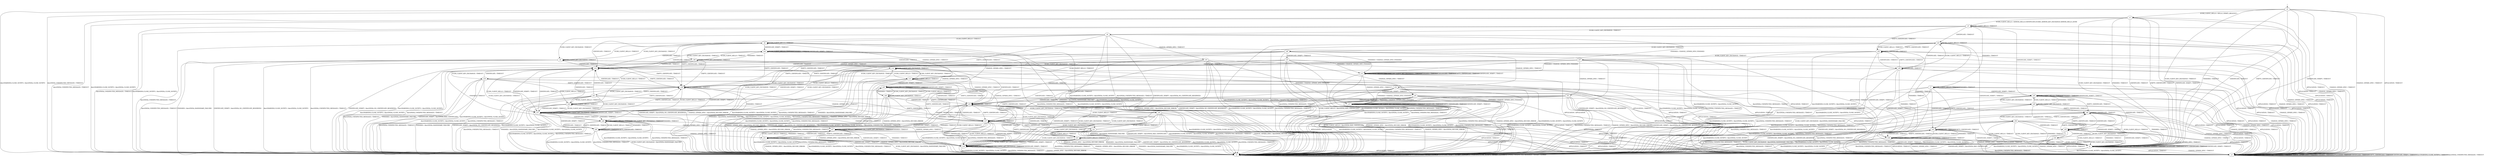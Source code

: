 digraph h4 {
s0 [label="s0"];
s1 [label="s1"];
s2 [label="s2"];
s3 [label="s3"];
s4 [label="s4"];
s5 [label="s5"];
s6 [label="s6"];
s7 [label="s7"];
s24 [label="s24"];
s25 [label="s25"];
s42 [label="s42"];
s8 [label="s8"];
s9 [label="s9"];
s10 [label="s10"];
s11 [label="s11"];
s12 [label="s12"];
s28 [label="s28"];
s29 [label="s29"];
s30 [label="s30"];
s36 [label="s36"];
s38 [label="s38"];
s39 [label="s39"];
s43 [label="s43"];
s46 [label="s46"];
s47 [label="s47"];
s13 [label="s13"];
s14 [label="s14"];
s15 [label="s15"];
s16 [label="s16"];
s17 [label="s17"];
s18 [label="s18"];
s26 [label="s26"];
s32 [label="s32"];
s33 [label="s33"];
s34 [label="s34"];
s37 [label="s37"];
s41 [label="s41"];
s44 [label="s44"];
s50 [label="s50"];
s51 [label="s51"];
s19 [label="s19"];
s20 [label="s20"];
s21 [label="s21"];
s22 [label="s22"];
s27 [label="s27"];
s35 [label="s35"];
s40 [label="s40"];
s45 [label="s45"];
s48 [label="s48"];
s23 [label="s23"];
s31 [label="s31"];
s49 [label="s49"];
s0 -> s1 [label="ECDH_CLIENT_HELLO / HELLO_VERIFY_REQUEST+"];
s0 -> s2 [label="ECDH_CLIENT_KEY_EXCHANGE / TIMEOUT"];
s0 -> s3 [label="CHANGE_CIPHER_SPEC / TIMEOUT"];
s0 -> s2 [label="FINISHED / TIMEOUT"];
s0 -> s3 [label="APPLICATION / TIMEOUT"];
s0 -> s2 [label="CERTIFICATE / TIMEOUT"];
s0 -> s2 [label="EMPTY_CERTIFICATE / TIMEOUT"];
s0 -> s2 [label="CERTIFICATE_VERIFY / TIMEOUT"];
s0 -> s4 [label="Alert(WARNING,CLOSE_NOTIFY) / Alert(FATAL,CLOSE_NOTIFY)"];
s0 -> s4 [label="Alert(FATAL,UNEXPECTED_MESSAGE) / TIMEOUT"];
s1 -> s5 [label="ECDH_CLIENT_HELLO / SERVER_HELLO,CERTIFICATE,ECDHE_SERVER_KEY_EXCHANGE,SERVER_HELLO_DONE"];
s1 -> s2 [label="ECDH_CLIENT_KEY_EXCHANGE / TIMEOUT"];
s1 -> s3 [label="CHANGE_CIPHER_SPEC / TIMEOUT"];
s1 -> s2 [label="FINISHED / TIMEOUT"];
s1 -> s3 [label="APPLICATION / TIMEOUT"];
s1 -> s2 [label="CERTIFICATE / TIMEOUT"];
s1 -> s2 [label="EMPTY_CERTIFICATE / TIMEOUT"];
s1 -> s2 [label="CERTIFICATE_VERIFY / TIMEOUT"];
s1 -> s4 [label="Alert(WARNING,CLOSE_NOTIFY) / Alert(FATAL,CLOSE_NOTIFY)"];
s1 -> s4 [label="Alert(FATAL,UNEXPECTED_MESSAGE) / TIMEOUT"];
s2 -> s2 [label="ECDH_CLIENT_HELLO / TIMEOUT"];
s2 -> s2 [label="ECDH_CLIENT_KEY_EXCHANGE / TIMEOUT"];
s2 -> s3 [label="CHANGE_CIPHER_SPEC / TIMEOUT"];
s2 -> s2 [label="FINISHED / TIMEOUT"];
s2 -> s3 [label="APPLICATION / TIMEOUT"];
s2 -> s2 [label="CERTIFICATE / TIMEOUT"];
s2 -> s2 [label="EMPTY_CERTIFICATE / TIMEOUT"];
s2 -> s2 [label="CERTIFICATE_VERIFY / TIMEOUT"];
s2 -> s4 [label="Alert(WARNING,CLOSE_NOTIFY) / Alert(FATAL,CLOSE_NOTIFY)"];
s2 -> s4 [label="Alert(FATAL,UNEXPECTED_MESSAGE) / TIMEOUT"];
s3 -> s3 [label="ECDH_CLIENT_HELLO / TIMEOUT"];
s3 -> s3 [label="ECDH_CLIENT_KEY_EXCHANGE / TIMEOUT"];
s3 -> s3 [label="CHANGE_CIPHER_SPEC / TIMEOUT"];
s3 -> s3 [label="FINISHED / TIMEOUT"];
s3 -> s3 [label="APPLICATION / TIMEOUT"];
s3 -> s3 [label="CERTIFICATE / TIMEOUT"];
s3 -> s3 [label="EMPTY_CERTIFICATE / TIMEOUT"];
s3 -> s3 [label="CERTIFICATE_VERIFY / TIMEOUT"];
s3 -> s3 [label="Alert(WARNING,CLOSE_NOTIFY) / TIMEOUT"];
s3 -> s3 [label="Alert(FATAL,UNEXPECTED_MESSAGE) / TIMEOUT"];
s4 -> s4 [label="ECDH_CLIENT_HELLO / SOCKET_CLOSED"];
s4 -> s4 [label="ECDH_CLIENT_KEY_EXCHANGE / SOCKET_CLOSED"];
s4 -> s4 [label="CHANGE_CIPHER_SPEC / SOCKET_CLOSED"];
s4 -> s4 [label="FINISHED / SOCKET_CLOSED"];
s4 -> s4 [label="APPLICATION / SOCKET_CLOSED"];
s4 -> s4 [label="CERTIFICATE / SOCKET_CLOSED"];
s4 -> s4 [label="EMPTY_CERTIFICATE / SOCKET_CLOSED"];
s4 -> s4 [label="CERTIFICATE_VERIFY / SOCKET_CLOSED"];
s4 -> s4 [label="Alert(WARNING,CLOSE_NOTIFY) / SOCKET_CLOSED"];
s4 -> s4 [label="Alert(FATAL,UNEXPECTED_MESSAGE) / SOCKET_CLOSED"];
s5 -> s5 [label="ECDH_CLIENT_HELLO / TIMEOUT"];
s5 -> s6 [label="ECDH_CLIENT_KEY_EXCHANGE / TIMEOUT"];
s5 -> s3 [label="CHANGE_CIPHER_SPEC / TIMEOUT"];
s5 -> s7 [label="FINISHED / TIMEOUT"];
s5 -> s3 [label="APPLICATION / TIMEOUT"];
s5 -> s24 [label="CERTIFICATE / TIMEOUT"];
s5 -> s42 [label="EMPTY_CERTIFICATE / TIMEOUT"];
s5 -> s25 [label="CERTIFICATE_VERIFY / TIMEOUT"];
s5 -> s4 [label="Alert(WARNING,CLOSE_NOTIFY) / Alert(FATAL,CLOSE_NOTIFY)"];
s5 -> s4 [label="Alert(FATAL,UNEXPECTED_MESSAGE) / TIMEOUT"];
s6 -> s8 [label="ECDH_CLIENT_HELLO / TIMEOUT"];
s6 -> s9 [label="ECDH_CLIENT_KEY_EXCHANGE / TIMEOUT"];
s6 -> s10 [label="CHANGE_CIPHER_SPEC / TIMEOUT"];
s6 -> s11 [label="FINISHED / CHANGE_CIPHER_SPEC,FINISHED"];
s6 -> s3 [label="APPLICATION / TIMEOUT"];
s6 -> s12 [label="CERTIFICATE / TIMEOUT"];
s6 -> s36 [label="EMPTY_CERTIFICATE / TIMEOUT"];
s6 -> s4 [label="CERTIFICATE_VERIFY / Alert(FATAL,NO_CERTIFICATE_RESERVED)"];
s6 -> s4 [label="Alert(WARNING,CLOSE_NOTIFY) / Alert(FATAL,CLOSE_NOTIFY)"];
s6 -> s4 [label="Alert(FATAL,UNEXPECTED_MESSAGE) / TIMEOUT"];
s7 -> s7 [label="ECDH_CLIENT_HELLO / TIMEOUT"];
s7 -> s4 [label="ECDH_CLIENT_KEY_EXCHANGE / Alert(FATAL,HANDSHAKE_FAILURE)"];
s7 -> s3 [label="CHANGE_CIPHER_SPEC / TIMEOUT"];
s7 -> s7 [label="FINISHED / TIMEOUT"];
s7 -> s3 [label="APPLICATION / TIMEOUT"];
s7 -> s43 [label="CERTIFICATE / TIMEOUT"];
s7 -> s43 [label="EMPTY_CERTIFICATE / TIMEOUT"];
s7 -> s25 [label="CERTIFICATE_VERIFY / TIMEOUT"];
s7 -> s4 [label="Alert(WARNING,CLOSE_NOTIFY) / Alert(FATAL,CLOSE_NOTIFY)"];
s7 -> s4 [label="Alert(FATAL,UNEXPECTED_MESSAGE) / TIMEOUT"];
s24 -> s24 [label="ECDH_CLIENT_HELLO / TIMEOUT"];
s24 -> s28 [label="ECDH_CLIENT_KEY_EXCHANGE / TIMEOUT"];
s24 -> s3 [label="CHANGE_CIPHER_SPEC / TIMEOUT"];
s24 -> s38 [label="FINISHED / TIMEOUT"];
s24 -> s3 [label="APPLICATION / TIMEOUT"];
s24 -> s39 [label="CERTIFICATE / TIMEOUT"];
s24 -> s42 [label="EMPTY_CERTIFICATE / TIMEOUT"];
s24 -> s2 [label="CERTIFICATE_VERIFY / TIMEOUT"];
s24 -> s4 [label="Alert(WARNING,CLOSE_NOTIFY) / Alert(FATAL,CLOSE_NOTIFY)"];
s24 -> s4 [label="Alert(FATAL,UNEXPECTED_MESSAGE) / TIMEOUT"];
s25 -> s25 [label="ECDH_CLIENT_HELLO / TIMEOUT"];
s25 -> s29 [label="ECDH_CLIENT_KEY_EXCHANGE / TIMEOUT"];
s25 -> s3 [label="CHANGE_CIPHER_SPEC / TIMEOUT"];
s25 -> s25 [label="FINISHED / TIMEOUT"];
s25 -> s3 [label="APPLICATION / TIMEOUT"];
s25 -> s30 [label="CERTIFICATE / TIMEOUT"];
s25 -> s46 [label="EMPTY_CERTIFICATE / TIMEOUT"];
s25 -> s25 [label="CERTIFICATE_VERIFY / TIMEOUT"];
s25 -> s4 [label="Alert(WARNING,CLOSE_NOTIFY) / Alert(FATAL,CLOSE_NOTIFY)"];
s25 -> s4 [label="Alert(FATAL,UNEXPECTED_MESSAGE) / TIMEOUT"];
s42 -> s24 [label="ECDH_CLIENT_HELLO / TIMEOUT"];
s42 -> s47 [label="ECDH_CLIENT_KEY_EXCHANGE / TIMEOUT"];
s42 -> s3 [label="CHANGE_CIPHER_SPEC / TIMEOUT"];
s42 -> s38 [label="FINISHED / TIMEOUT"];
s42 -> s3 [label="APPLICATION / TIMEOUT"];
s42 -> s39 [label="CERTIFICATE / TIMEOUT"];
s42 -> s42 [label="EMPTY_CERTIFICATE / TIMEOUT"];
s42 -> s2 [label="CERTIFICATE_VERIFY / TIMEOUT"];
s42 -> s4 [label="Alert(WARNING,CLOSE_NOTIFY) / Alert(FATAL,CLOSE_NOTIFY)"];
s42 -> s4 [label="Alert(FATAL,UNEXPECTED_MESSAGE) / TIMEOUT"];
s8 -> s8 [label="ECDH_CLIENT_HELLO / TIMEOUT"];
s8 -> s9 [label="ECDH_CLIENT_KEY_EXCHANGE / TIMEOUT"];
s8 -> s13 [label="CHANGE_CIPHER_SPEC / TIMEOUT"];
s8 -> s4 [label="FINISHED / Alert(FATAL,HANDSHAKE_FAILURE)"];
s8 -> s3 [label="APPLICATION / TIMEOUT"];
s8 -> s12 [label="CERTIFICATE / TIMEOUT"];
s8 -> s36 [label="EMPTY_CERTIFICATE / TIMEOUT"];
s8 -> s44 [label="CERTIFICATE_VERIFY / TIMEOUT"];
s8 -> s4 [label="Alert(WARNING,CLOSE_NOTIFY) / Alert(FATAL,CLOSE_NOTIFY)"];
s8 -> s4 [label="Alert(FATAL,UNEXPECTED_MESSAGE) / TIMEOUT"];
s9 -> s8 [label="ECDH_CLIENT_HELLO / TIMEOUT"];
s9 -> s9 [label="ECDH_CLIENT_KEY_EXCHANGE / TIMEOUT"];
s9 -> s14 [label="CHANGE_CIPHER_SPEC / TIMEOUT"];
s9 -> s4 [label="FINISHED / Alert(FATAL,HANDSHAKE_FAILURE)"];
s9 -> s3 [label="APPLICATION / TIMEOUT"];
s9 -> s12 [label="CERTIFICATE / TIMEOUT"];
s9 -> s36 [label="EMPTY_CERTIFICATE / TIMEOUT"];
s9 -> s4 [label="CERTIFICATE_VERIFY / Alert(FATAL,NO_CERTIFICATE_RESERVED)"];
s9 -> s4 [label="Alert(WARNING,CLOSE_NOTIFY) / Alert(FATAL,CLOSE_NOTIFY)"];
s9 -> s4 [label="Alert(FATAL,UNEXPECTED_MESSAGE) / TIMEOUT"];
s10 -> s13 [label="ECDH_CLIENT_HELLO / TIMEOUT"];
s10 -> s14 [label="ECDH_CLIENT_KEY_EXCHANGE / TIMEOUT"];
s10 -> s4 [label="CHANGE_CIPHER_SPEC / Alert(FATAL,DECODE_ERROR)"];
s10 -> s15 [label="FINISHED / CHANGE_CIPHER_SPEC,FINISHED"];
s10 -> s3 [label="APPLICATION / TIMEOUT"];
s10 -> s16 [label="CERTIFICATE / TIMEOUT"];
s10 -> s17 [label="EMPTY_CERTIFICATE / TIMEOUT"];
s10 -> s4 [label="CERTIFICATE_VERIFY / Alert(FATAL,NO_CERTIFICATE_RESERVED)"];
s10 -> s4 [label="Alert(WARNING,CLOSE_NOTIFY) / Alert(FATAL,CLOSE_NOTIFY)"];
s10 -> s4 [label="Alert(FATAL,UNEXPECTED_MESSAGE) / TIMEOUT"];
s11 -> s11 [label="ECDH_CLIENT_HELLO / TIMEOUT"];
s11 -> s11 [label="ECDH_CLIENT_KEY_EXCHANGE / TIMEOUT"];
s11 -> s15 [label="CHANGE_CIPHER_SPEC / TIMEOUT"];
s11 -> s11 [label="FINISHED / TIMEOUT"];
s11 -> s4 [label="APPLICATION / APPLICATION"];
s11 -> s11 [label="CERTIFICATE / TIMEOUT"];
s11 -> s11 [label="EMPTY_CERTIFICATE / TIMEOUT"];
s11 -> s11 [label="CERTIFICATE_VERIFY / TIMEOUT"];
s11 -> s4 [label="Alert(WARNING,CLOSE_NOTIFY) / Alert(FATAL,CLOSE_NOTIFY)"];
s11 -> s4 [label="Alert(FATAL,UNEXPECTED_MESSAGE) / TIMEOUT"];
s12 -> s37 [label="ECDH_CLIENT_HELLO / TIMEOUT"];
s12 -> s18 [label="ECDH_CLIENT_KEY_EXCHANGE / TIMEOUT"];
s12 -> s16 [label="CHANGE_CIPHER_SPEC / TIMEOUT"];
s12 -> s26 [label="FINISHED / TIMEOUT"];
s12 -> s3 [label="APPLICATION / TIMEOUT"];
s12 -> s12 [label="CERTIFICATE / TIMEOUT"];
s12 -> s36 [label="EMPTY_CERTIFICATE / TIMEOUT"];
s12 -> s37 [label="CERTIFICATE_VERIFY / TIMEOUT"];
s12 -> s4 [label="Alert(WARNING,CLOSE_NOTIFY) / Alert(FATAL,CLOSE_NOTIFY)"];
s12 -> s4 [label="Alert(FATAL,UNEXPECTED_MESSAGE) / TIMEOUT"];
s28 -> s22 [label="ECDH_CLIENT_HELLO / TIMEOUT"];
s28 -> s37 [label="ECDH_CLIENT_KEY_EXCHANGE / TIMEOUT"];
s28 -> s32 [label="CHANGE_CIPHER_SPEC / TIMEOUT"];
s28 -> s11 [label="FINISHED / CHANGE_CIPHER_SPEC,FINISHED"];
s28 -> s3 [label="APPLICATION / TIMEOUT"];
s28 -> s12 [label="CERTIFICATE / TIMEOUT"];
s28 -> s36 [label="EMPTY_CERTIFICATE / TIMEOUT"];
s28 -> s33 [label="CERTIFICATE_VERIFY / TIMEOUT"];
s28 -> s4 [label="Alert(WARNING,CLOSE_NOTIFY) / Alert(FATAL,CLOSE_NOTIFY)"];
s28 -> s4 [label="Alert(FATAL,UNEXPECTED_MESSAGE) / TIMEOUT"];
s29 -> s25 [label="ECDH_CLIENT_HELLO / TIMEOUT"];
s29 -> s29 [label="ECDH_CLIENT_KEY_EXCHANGE / TIMEOUT"];
s29 -> s3 [label="CHANGE_CIPHER_SPEC / TIMEOUT"];
s29 -> s25 [label="FINISHED / TIMEOUT"];
s29 -> s3 [label="APPLICATION / TIMEOUT"];
s29 -> s30 [label="CERTIFICATE / TIMEOUT"];
s29 -> s46 [label="EMPTY_CERTIFICATE / TIMEOUT"];
s29 -> s4 [label="CERTIFICATE_VERIFY / Alert(FATAL,NO_CERTIFICATE_RESERVED)"];
s29 -> s4 [label="Alert(WARNING,CLOSE_NOTIFY) / Alert(FATAL,CLOSE_NOTIFY)"];
s29 -> s4 [label="Alert(FATAL,UNEXPECTED_MESSAGE) / TIMEOUT"];
s30 -> s2 [label="ECDH_CLIENT_HELLO / TIMEOUT"];
s30 -> s34 [label="ECDH_CLIENT_KEY_EXCHANGE / TIMEOUT"];
s30 -> s3 [label="CHANGE_CIPHER_SPEC / TIMEOUT"];
s30 -> s2 [label="FINISHED / TIMEOUT"];
s30 -> s3 [label="APPLICATION / TIMEOUT"];
s30 -> s30 [label="CERTIFICATE / TIMEOUT"];
s30 -> s46 [label="EMPTY_CERTIFICATE / TIMEOUT"];
s30 -> s2 [label="CERTIFICATE_VERIFY / TIMEOUT"];
s30 -> s4 [label="Alert(WARNING,CLOSE_NOTIFY) / Alert(FATAL,CLOSE_NOTIFY)"];
s30 -> s4 [label="Alert(FATAL,UNEXPECTED_MESSAGE) / TIMEOUT"];
s36 -> s37 [label="ECDH_CLIENT_HELLO / TIMEOUT"];
s36 -> s41 [label="ECDH_CLIENT_KEY_EXCHANGE / TIMEOUT"];
s36 -> s17 [label="CHANGE_CIPHER_SPEC / TIMEOUT"];
s36 -> s26 [label="FINISHED / TIMEOUT"];
s36 -> s3 [label="APPLICATION / TIMEOUT"];
s36 -> s12 [label="CERTIFICATE / TIMEOUT"];
s36 -> s36 [label="EMPTY_CERTIFICATE / TIMEOUT"];
s36 -> s37 [label="CERTIFICATE_VERIFY / TIMEOUT"];
s36 -> s4 [label="Alert(WARNING,CLOSE_NOTIFY) / Alert(FATAL,CLOSE_NOTIFY)"];
s36 -> s4 [label="Alert(FATAL,UNEXPECTED_MESSAGE) / TIMEOUT"];
s38 -> s38 [label="ECDH_CLIENT_HELLO / TIMEOUT"];
s38 -> s38 [label="ECDH_CLIENT_KEY_EXCHANGE / TIMEOUT"];
s38 -> s3 [label="CHANGE_CIPHER_SPEC / TIMEOUT"];
s38 -> s38 [label="FINISHED / TIMEOUT"];
s38 -> s3 [label="APPLICATION / TIMEOUT"];
s38 -> s43 [label="CERTIFICATE / TIMEOUT"];
s38 -> s43 [label="EMPTY_CERTIFICATE / TIMEOUT"];
s38 -> s2 [label="CERTIFICATE_VERIFY / TIMEOUT"];
s38 -> s4 [label="Alert(WARNING,CLOSE_NOTIFY) / Alert(FATAL,CLOSE_NOTIFY)"];
s38 -> s4 [label="Alert(FATAL,UNEXPECTED_MESSAGE) / TIMEOUT"];
s39 -> s24 [label="ECDH_CLIENT_HELLO / TIMEOUT"];
s39 -> s18 [label="ECDH_CLIENT_KEY_EXCHANGE / TIMEOUT"];
s39 -> s3 [label="CHANGE_CIPHER_SPEC / TIMEOUT"];
s39 -> s38 [label="FINISHED / TIMEOUT"];
s39 -> s3 [label="APPLICATION / TIMEOUT"];
s39 -> s39 [label="CERTIFICATE / TIMEOUT"];
s39 -> s42 [label="EMPTY_CERTIFICATE / TIMEOUT"];
s39 -> s2 [label="CERTIFICATE_VERIFY / TIMEOUT"];
s39 -> s4 [label="Alert(WARNING,CLOSE_NOTIFY) / Alert(FATAL,CLOSE_NOTIFY)"];
s39 -> s4 [label="Alert(FATAL,UNEXPECTED_MESSAGE) / TIMEOUT"];
s43 -> s38 [label="ECDH_CLIENT_HELLO / TIMEOUT"];
s43 -> s4 [label="ECDH_CLIENT_KEY_EXCHANGE / Alert(FATAL,HANDSHAKE_FAILURE)"];
s43 -> s3 [label="CHANGE_CIPHER_SPEC / TIMEOUT"];
s43 -> s38 [label="FINISHED / TIMEOUT"];
s43 -> s3 [label="APPLICATION / TIMEOUT"];
s43 -> s43 [label="CERTIFICATE / TIMEOUT"];
s43 -> s43 [label="EMPTY_CERTIFICATE / TIMEOUT"];
s43 -> s2 [label="CERTIFICATE_VERIFY / TIMEOUT"];
s43 -> s4 [label="Alert(WARNING,CLOSE_NOTIFY) / Alert(FATAL,CLOSE_NOTIFY)"];
s43 -> s4 [label="Alert(FATAL,UNEXPECTED_MESSAGE) / TIMEOUT"];
s46 -> s2 [label="ECDH_CLIENT_HELLO / TIMEOUT"];
s46 -> s50 [label="ECDH_CLIENT_KEY_EXCHANGE / TIMEOUT"];
s46 -> s3 [label="CHANGE_CIPHER_SPEC / TIMEOUT"];
s46 -> s2 [label="FINISHED / TIMEOUT"];
s46 -> s3 [label="APPLICATION / TIMEOUT"];
s46 -> s30 [label="CERTIFICATE / TIMEOUT"];
s46 -> s46 [label="EMPTY_CERTIFICATE / TIMEOUT"];
s46 -> s2 [label="CERTIFICATE_VERIFY / TIMEOUT"];
s46 -> s4 [label="Alert(WARNING,CLOSE_NOTIFY) / Alert(FATAL,CLOSE_NOTIFY)"];
s46 -> s4 [label="Alert(FATAL,UNEXPECTED_MESSAGE) / TIMEOUT"];
s47 -> s22 [label="ECDH_CLIENT_HELLO / TIMEOUT"];
s47 -> s37 [label="ECDH_CLIENT_KEY_EXCHANGE / TIMEOUT"];
s47 -> s51 [label="CHANGE_CIPHER_SPEC / TIMEOUT"];
s47 -> s11 [label="FINISHED / CHANGE_CIPHER_SPEC,FINISHED"];
s47 -> s3 [label="APPLICATION / TIMEOUT"];
s47 -> s12 [label="CERTIFICATE / TIMEOUT"];
s47 -> s36 [label="EMPTY_CERTIFICATE / TIMEOUT"];
s47 -> s4 [label="CERTIFICATE_VERIFY / Alert(FATAL,NO_CERTIFICATE_RESERVED)"];
s47 -> s4 [label="Alert(WARNING,CLOSE_NOTIFY) / Alert(FATAL,CLOSE_NOTIFY)"];
s47 -> s4 [label="Alert(FATAL,UNEXPECTED_MESSAGE) / TIMEOUT"];
s13 -> s13 [label="ECDH_CLIENT_HELLO / TIMEOUT"];
s13 -> s14 [label="ECDH_CLIENT_KEY_EXCHANGE / TIMEOUT"];
s13 -> s4 [label="CHANGE_CIPHER_SPEC / Alert(FATAL,DECODE_ERROR)"];
s13 -> s4 [label="FINISHED / Alert(FATAL,HANDSHAKE_FAILURE)"];
s13 -> s3 [label="APPLICATION / TIMEOUT"];
s13 -> s16 [label="CERTIFICATE / TIMEOUT"];
s13 -> s17 [label="EMPTY_CERTIFICATE / TIMEOUT"];
s13 -> s45 [label="CERTIFICATE_VERIFY / TIMEOUT"];
s13 -> s4 [label="Alert(WARNING,CLOSE_NOTIFY) / Alert(FATAL,CLOSE_NOTIFY)"];
s13 -> s4 [label="Alert(FATAL,UNEXPECTED_MESSAGE) / TIMEOUT"];
s14 -> s13 [label="ECDH_CLIENT_HELLO / TIMEOUT"];
s14 -> s14 [label="ECDH_CLIENT_KEY_EXCHANGE / TIMEOUT"];
s14 -> s4 [label="CHANGE_CIPHER_SPEC / Alert(FATAL,DECODE_ERROR)"];
s14 -> s4 [label="FINISHED / Alert(FATAL,HANDSHAKE_FAILURE)"];
s14 -> s3 [label="APPLICATION / TIMEOUT"];
s14 -> s16 [label="CERTIFICATE / TIMEOUT"];
s14 -> s17 [label="EMPTY_CERTIFICATE / TIMEOUT"];
s14 -> s4 [label="CERTIFICATE_VERIFY / Alert(FATAL,NO_CERTIFICATE_RESERVED)"];
s14 -> s4 [label="Alert(WARNING,CLOSE_NOTIFY) / Alert(FATAL,CLOSE_NOTIFY)"];
s14 -> s4 [label="Alert(FATAL,UNEXPECTED_MESSAGE) / TIMEOUT"];
s15 -> s15 [label="ECDH_CLIENT_HELLO / TIMEOUT"];
s15 -> s15 [label="ECDH_CLIENT_KEY_EXCHANGE / TIMEOUT"];
s15 -> s4 [label="CHANGE_CIPHER_SPEC / Alert(FATAL,DECODE_ERROR)"];
s15 -> s15 [label="FINISHED / TIMEOUT"];
s15 -> s4 [label="APPLICATION / APPLICATION"];
s15 -> s15 [label="CERTIFICATE / TIMEOUT"];
s15 -> s15 [label="EMPTY_CERTIFICATE / TIMEOUT"];
s15 -> s15 [label="CERTIFICATE_VERIFY / TIMEOUT"];
s15 -> s4 [label="Alert(WARNING,CLOSE_NOTIFY) / Alert(FATAL,CLOSE_NOTIFY)"];
s15 -> s4 [label="Alert(FATAL,UNEXPECTED_MESSAGE) / TIMEOUT"];
s16 -> s19 [label="ECDH_CLIENT_HELLO / TIMEOUT"];
s16 -> s20 [label="ECDH_CLIENT_KEY_EXCHANGE / TIMEOUT"];
s16 -> s4 [label="CHANGE_CIPHER_SPEC / Alert(FATAL,DECODE_ERROR)"];
s16 -> s27 [label="FINISHED / TIMEOUT"];
s16 -> s3 [label="APPLICATION / TIMEOUT"];
s16 -> s16 [label="CERTIFICATE / TIMEOUT"];
s16 -> s17 [label="EMPTY_CERTIFICATE / TIMEOUT"];
s16 -> s19 [label="CERTIFICATE_VERIFY / TIMEOUT"];
s16 -> s4 [label="Alert(WARNING,CLOSE_NOTIFY) / Alert(FATAL,CLOSE_NOTIFY)"];
s16 -> s4 [label="Alert(FATAL,UNEXPECTED_MESSAGE) / TIMEOUT"];
s17 -> s19 [label="ECDH_CLIENT_HELLO / TIMEOUT"];
s17 -> s21 [label="ECDH_CLIENT_KEY_EXCHANGE / TIMEOUT"];
s17 -> s4 [label="CHANGE_CIPHER_SPEC / Alert(FATAL,DECODE_ERROR)"];
s17 -> s27 [label="FINISHED / TIMEOUT"];
s17 -> s3 [label="APPLICATION / TIMEOUT"];
s17 -> s16 [label="CERTIFICATE / TIMEOUT"];
s17 -> s17 [label="EMPTY_CERTIFICATE / TIMEOUT"];
s17 -> s19 [label="CERTIFICATE_VERIFY / TIMEOUT"];
s17 -> s4 [label="Alert(WARNING,CLOSE_NOTIFY) / Alert(FATAL,CLOSE_NOTIFY)"];
s17 -> s4 [label="Alert(FATAL,UNEXPECTED_MESSAGE) / TIMEOUT"];
s18 -> s22 [label="ECDH_CLIENT_HELLO / TIMEOUT"];
s18 -> s37 [label="ECDH_CLIENT_KEY_EXCHANGE / TIMEOUT"];
s18 -> s20 [label="CHANGE_CIPHER_SPEC / TIMEOUT"];
s18 -> s4 [label="FINISHED / Alert(FATAL,HANDSHAKE_FAILURE)"];
s18 -> s3 [label="APPLICATION / TIMEOUT"];
s18 -> s12 [label="CERTIFICATE / TIMEOUT"];
s18 -> s36 [label="EMPTY_CERTIFICATE / TIMEOUT"];
s18 -> s4 [label="CERTIFICATE_VERIFY / Alert(FATAL,BAD_CERTIFICATE)"];
s18 -> s4 [label="Alert(WARNING,CLOSE_NOTIFY) / Alert(FATAL,CLOSE_NOTIFY)"];
s18 -> s4 [label="Alert(FATAL,UNEXPECTED_MESSAGE) / TIMEOUT"];
s26 -> s26 [label="ECDH_CLIENT_HELLO / TIMEOUT"];
s26 -> s26 [label="ECDH_CLIENT_KEY_EXCHANGE / TIMEOUT"];
s26 -> s27 [label="CHANGE_CIPHER_SPEC / TIMEOUT"];
s26 -> s26 [label="FINISHED / TIMEOUT"];
s26 -> s3 [label="APPLICATION / TIMEOUT"];
s26 -> s40 [label="CERTIFICATE / TIMEOUT"];
s26 -> s40 [label="EMPTY_CERTIFICATE / TIMEOUT"];
s26 -> s37 [label="CERTIFICATE_VERIFY / TIMEOUT"];
s26 -> s4 [label="Alert(WARNING,CLOSE_NOTIFY) / Alert(FATAL,CLOSE_NOTIFY)"];
s26 -> s4 [label="Alert(FATAL,UNEXPECTED_MESSAGE) / TIMEOUT"];
s32 -> s23 [label="ECDH_CLIENT_HELLO / TIMEOUT"];
s32 -> s19 [label="ECDH_CLIENT_KEY_EXCHANGE / TIMEOUT"];
s32 -> s4 [label="CHANGE_CIPHER_SPEC / Alert(FATAL,DECODE_ERROR)"];
s32 -> s15 [label="FINISHED / CHANGE_CIPHER_SPEC,FINISHED"];
s32 -> s3 [label="APPLICATION / TIMEOUT"];
s32 -> s16 [label="CERTIFICATE / TIMEOUT"];
s32 -> s17 [label="EMPTY_CERTIFICATE / TIMEOUT"];
s32 -> s35 [label="CERTIFICATE_VERIFY / TIMEOUT"];
s32 -> s4 [label="Alert(WARNING,CLOSE_NOTIFY) / Alert(FATAL,CLOSE_NOTIFY)"];
s32 -> s4 [label="Alert(FATAL,UNEXPECTED_MESSAGE) / TIMEOUT"];
s33 -> s4 [label="ECDH_CLIENT_HELLO / Alert(FATAL,BAD_CERTIFICATE)"];
s33 -> s37 [label="ECDH_CLIENT_KEY_EXCHANGE / TIMEOUT"];
s33 -> s35 [label="CHANGE_CIPHER_SPEC / TIMEOUT"];
s33 -> s11 [label="FINISHED / CHANGE_CIPHER_SPEC,FINISHED"];
s33 -> s3 [label="APPLICATION / TIMEOUT"];
s33 -> s12 [label="CERTIFICATE / TIMEOUT"];
s33 -> s36 [label="EMPTY_CERTIFICATE / TIMEOUT"];
s33 -> s37 [label="CERTIFICATE_VERIFY / TIMEOUT"];
s33 -> s4 [label="Alert(WARNING,CLOSE_NOTIFY) / Alert(FATAL,CLOSE_NOTIFY)"];
s33 -> s4 [label="Alert(FATAL,UNEXPECTED_MESSAGE) / TIMEOUT"];
s34 -> s2 [label="ECDH_CLIENT_HELLO / TIMEOUT"];
s34 -> s2 [label="ECDH_CLIENT_KEY_EXCHANGE / TIMEOUT"];
s34 -> s3 [label="CHANGE_CIPHER_SPEC / TIMEOUT"];
s34 -> s2 [label="FINISHED / TIMEOUT"];
s34 -> s3 [label="APPLICATION / TIMEOUT"];
s34 -> s30 [label="CERTIFICATE / TIMEOUT"];
s34 -> s46 [label="EMPTY_CERTIFICATE / TIMEOUT"];
s34 -> s4 [label="CERTIFICATE_VERIFY / Alert(FATAL,BAD_CERTIFICATE)"];
s34 -> s4 [label="Alert(WARNING,CLOSE_NOTIFY) / Alert(FATAL,CLOSE_NOTIFY)"];
s34 -> s4 [label="Alert(FATAL,UNEXPECTED_MESSAGE) / TIMEOUT"];
s37 -> s37 [label="ECDH_CLIENT_HELLO / TIMEOUT"];
s37 -> s37 [label="ECDH_CLIENT_KEY_EXCHANGE / TIMEOUT"];
s37 -> s19 [label="CHANGE_CIPHER_SPEC / TIMEOUT"];
s37 -> s26 [label="FINISHED / TIMEOUT"];
s37 -> s3 [label="APPLICATION / TIMEOUT"];
s37 -> s12 [label="CERTIFICATE / TIMEOUT"];
s37 -> s36 [label="EMPTY_CERTIFICATE / TIMEOUT"];
s37 -> s37 [label="CERTIFICATE_VERIFY / TIMEOUT"];
s37 -> s4 [label="Alert(WARNING,CLOSE_NOTIFY) / Alert(FATAL,CLOSE_NOTIFY)"];
s37 -> s4 [label="Alert(FATAL,UNEXPECTED_MESSAGE) / TIMEOUT"];
s41 -> s22 [label="ECDH_CLIENT_HELLO / TIMEOUT"];
s41 -> s37 [label="ECDH_CLIENT_KEY_EXCHANGE / TIMEOUT"];
s41 -> s21 [label="CHANGE_CIPHER_SPEC / TIMEOUT"];
s41 -> s4 [label="FINISHED / Alert(FATAL,HANDSHAKE_FAILURE)"];
s41 -> s3 [label="APPLICATION / TIMEOUT"];
s41 -> s12 [label="CERTIFICATE / TIMEOUT"];
s41 -> s36 [label="EMPTY_CERTIFICATE / TIMEOUT"];
s41 -> s4 [label="CERTIFICATE_VERIFY / Alert(FATAL,NO_CERTIFICATE_RESERVED)"];
s41 -> s4 [label="Alert(WARNING,CLOSE_NOTIFY) / Alert(FATAL,CLOSE_NOTIFY)"];
s41 -> s4 [label="Alert(FATAL,UNEXPECTED_MESSAGE) / TIMEOUT"];
s44 -> s44 [label="ECDH_CLIENT_HELLO / TIMEOUT"];
s44 -> s48 [label="ECDH_CLIENT_KEY_EXCHANGE / TIMEOUT"];
s44 -> s45 [label="CHANGE_CIPHER_SPEC / TIMEOUT"];
s44 -> s44 [label="FINISHED / TIMEOUT"];
s44 -> s3 [label="APPLICATION / TIMEOUT"];
s44 -> s12 [label="CERTIFICATE / TIMEOUT"];
s44 -> s36 [label="EMPTY_CERTIFICATE / TIMEOUT"];
s44 -> s44 [label="CERTIFICATE_VERIFY / TIMEOUT"];
s44 -> s4 [label="Alert(WARNING,CLOSE_NOTIFY) / Alert(FATAL,CLOSE_NOTIFY)"];
s44 -> s4 [label="Alert(FATAL,UNEXPECTED_MESSAGE) / TIMEOUT"];
s50 -> s2 [label="ECDH_CLIENT_HELLO / TIMEOUT"];
s50 -> s2 [label="ECDH_CLIENT_KEY_EXCHANGE / TIMEOUT"];
s50 -> s3 [label="CHANGE_CIPHER_SPEC / TIMEOUT"];
s50 -> s2 [label="FINISHED / TIMEOUT"];
s50 -> s3 [label="APPLICATION / TIMEOUT"];
s50 -> s30 [label="CERTIFICATE / TIMEOUT"];
s50 -> s46 [label="EMPTY_CERTIFICATE / TIMEOUT"];
s50 -> s4 [label="CERTIFICATE_VERIFY / Alert(FATAL,NO_CERTIFICATE_RESERVED)"];
s50 -> s4 [label="Alert(WARNING,CLOSE_NOTIFY) / Alert(FATAL,CLOSE_NOTIFY)"];
s50 -> s4 [label="Alert(FATAL,UNEXPECTED_MESSAGE) / TIMEOUT"];
s51 -> s23 [label="ECDH_CLIENT_HELLO / TIMEOUT"];
s51 -> s19 [label="ECDH_CLIENT_KEY_EXCHANGE / TIMEOUT"];
s51 -> s4 [label="CHANGE_CIPHER_SPEC / Alert(FATAL,DECODE_ERROR)"];
s51 -> s15 [label="FINISHED / CHANGE_CIPHER_SPEC,FINISHED"];
s51 -> s3 [label="APPLICATION / TIMEOUT"];
s51 -> s16 [label="CERTIFICATE / TIMEOUT"];
s51 -> s17 [label="EMPTY_CERTIFICATE / TIMEOUT"];
s51 -> s4 [label="CERTIFICATE_VERIFY / Alert(FATAL,NO_CERTIFICATE_RESERVED)"];
s51 -> s4 [label="Alert(WARNING,CLOSE_NOTIFY) / Alert(FATAL,CLOSE_NOTIFY)"];
s51 -> s4 [label="Alert(FATAL,UNEXPECTED_MESSAGE) / TIMEOUT"];
s19 -> s19 [label="ECDH_CLIENT_HELLO / TIMEOUT"];
s19 -> s19 [label="ECDH_CLIENT_KEY_EXCHANGE / TIMEOUT"];
s19 -> s4 [label="CHANGE_CIPHER_SPEC / Alert(FATAL,DECODE_ERROR)"];
s19 -> s27 [label="FINISHED / TIMEOUT"];
s19 -> s3 [label="APPLICATION / TIMEOUT"];
s19 -> s16 [label="CERTIFICATE / TIMEOUT"];
s19 -> s17 [label="EMPTY_CERTIFICATE / TIMEOUT"];
s19 -> s19 [label="CERTIFICATE_VERIFY / TIMEOUT"];
s19 -> s4 [label="Alert(WARNING,CLOSE_NOTIFY) / Alert(FATAL,CLOSE_NOTIFY)"];
s19 -> s4 [label="Alert(FATAL,UNEXPECTED_MESSAGE) / TIMEOUT"];
s20 -> s23 [label="ECDH_CLIENT_HELLO / TIMEOUT"];
s20 -> s19 [label="ECDH_CLIENT_KEY_EXCHANGE / TIMEOUT"];
s20 -> s4 [label="CHANGE_CIPHER_SPEC / Alert(FATAL,DECODE_ERROR)"];
s20 -> s4 [label="FINISHED / Alert(FATAL,HANDSHAKE_FAILURE)"];
s20 -> s3 [label="APPLICATION / TIMEOUT"];
s20 -> s16 [label="CERTIFICATE / TIMEOUT"];
s20 -> s17 [label="EMPTY_CERTIFICATE / TIMEOUT"];
s20 -> s4 [label="CERTIFICATE_VERIFY / Alert(FATAL,BAD_CERTIFICATE)"];
s20 -> s4 [label="Alert(WARNING,CLOSE_NOTIFY) / Alert(FATAL,CLOSE_NOTIFY)"];
s20 -> s4 [label="Alert(FATAL,UNEXPECTED_MESSAGE) / TIMEOUT"];
s21 -> s23 [label="ECDH_CLIENT_HELLO / TIMEOUT"];
s21 -> s19 [label="ECDH_CLIENT_KEY_EXCHANGE / TIMEOUT"];
s21 -> s4 [label="CHANGE_CIPHER_SPEC / Alert(FATAL,DECODE_ERROR)"];
s21 -> s4 [label="FINISHED / Alert(FATAL,HANDSHAKE_FAILURE)"];
s21 -> s3 [label="APPLICATION / TIMEOUT"];
s21 -> s16 [label="CERTIFICATE / TIMEOUT"];
s21 -> s17 [label="EMPTY_CERTIFICATE / TIMEOUT"];
s21 -> s4 [label="CERTIFICATE_VERIFY / Alert(FATAL,NO_CERTIFICATE_RESERVED)"];
s21 -> s4 [label="Alert(WARNING,CLOSE_NOTIFY) / Alert(FATAL,CLOSE_NOTIFY)"];
s21 -> s4 [label="Alert(FATAL,UNEXPECTED_MESSAGE) / TIMEOUT"];
s22 -> s22 [label="ECDH_CLIENT_HELLO / TIMEOUT"];
s22 -> s37 [label="ECDH_CLIENT_KEY_EXCHANGE / TIMEOUT"];
s22 -> s23 [label="CHANGE_CIPHER_SPEC / TIMEOUT"];
s22 -> s4 [label="FINISHED / Alert(FATAL,HANDSHAKE_FAILURE)"];
s22 -> s3 [label="APPLICATION / TIMEOUT"];
s22 -> s12 [label="CERTIFICATE / TIMEOUT"];
s22 -> s36 [label="EMPTY_CERTIFICATE / TIMEOUT"];
s22 -> s37 [label="CERTIFICATE_VERIFY / TIMEOUT"];
s22 -> s4 [label="Alert(WARNING,CLOSE_NOTIFY) / Alert(FATAL,CLOSE_NOTIFY)"];
s22 -> s4 [label="Alert(FATAL,UNEXPECTED_MESSAGE) / TIMEOUT"];
s27 -> s27 [label="ECDH_CLIENT_HELLO / TIMEOUT"];
s27 -> s27 [label="ECDH_CLIENT_KEY_EXCHANGE / TIMEOUT"];
s27 -> s4 [label="CHANGE_CIPHER_SPEC / Alert(FATAL,DECODE_ERROR)"];
s27 -> s27 [label="FINISHED / TIMEOUT"];
s27 -> s3 [label="APPLICATION / TIMEOUT"];
s27 -> s31 [label="CERTIFICATE / TIMEOUT"];
s27 -> s31 [label="EMPTY_CERTIFICATE / TIMEOUT"];
s27 -> s19 [label="CERTIFICATE_VERIFY / TIMEOUT"];
s27 -> s4 [label="Alert(WARNING,CLOSE_NOTIFY) / Alert(FATAL,CLOSE_NOTIFY)"];
s27 -> s4 [label="Alert(FATAL,UNEXPECTED_MESSAGE) / TIMEOUT"];
s35 -> s4 [label="ECDH_CLIENT_HELLO / Alert(FATAL,BAD_CERTIFICATE)"];
s35 -> s19 [label="ECDH_CLIENT_KEY_EXCHANGE / TIMEOUT"];
s35 -> s4 [label="CHANGE_CIPHER_SPEC / Alert(FATAL,DECODE_ERROR)"];
s35 -> s15 [label="FINISHED / CHANGE_CIPHER_SPEC,FINISHED"];
s35 -> s3 [label="APPLICATION / TIMEOUT"];
s35 -> s16 [label="CERTIFICATE / TIMEOUT"];
s35 -> s17 [label="EMPTY_CERTIFICATE / TIMEOUT"];
s35 -> s19 [label="CERTIFICATE_VERIFY / TIMEOUT"];
s35 -> s4 [label="Alert(WARNING,CLOSE_NOTIFY) / Alert(FATAL,CLOSE_NOTIFY)"];
s35 -> s4 [label="Alert(FATAL,UNEXPECTED_MESSAGE) / TIMEOUT"];
s40 -> s26 [label="ECDH_CLIENT_HELLO / TIMEOUT"];
s40 -> s4 [label="ECDH_CLIENT_KEY_EXCHANGE / Alert(FATAL,HANDSHAKE_FAILURE)"];
s40 -> s31 [label="CHANGE_CIPHER_SPEC / TIMEOUT"];
s40 -> s26 [label="FINISHED / TIMEOUT"];
s40 -> s3 [label="APPLICATION / TIMEOUT"];
s40 -> s40 [label="CERTIFICATE / TIMEOUT"];
s40 -> s40 [label="EMPTY_CERTIFICATE / TIMEOUT"];
s40 -> s37 [label="CERTIFICATE_VERIFY / TIMEOUT"];
s40 -> s4 [label="Alert(WARNING,CLOSE_NOTIFY) / Alert(FATAL,CLOSE_NOTIFY)"];
s40 -> s4 [label="Alert(FATAL,UNEXPECTED_MESSAGE) / TIMEOUT"];
s45 -> s45 [label="ECDH_CLIENT_HELLO / TIMEOUT"];
s45 -> s49 [label="ECDH_CLIENT_KEY_EXCHANGE / TIMEOUT"];
s45 -> s4 [label="CHANGE_CIPHER_SPEC / Alert(FATAL,DECODE_ERROR)"];
s45 -> s45 [label="FINISHED / TIMEOUT"];
s45 -> s3 [label="APPLICATION / TIMEOUT"];
s45 -> s16 [label="CERTIFICATE / TIMEOUT"];
s45 -> s17 [label="EMPTY_CERTIFICATE / TIMEOUT"];
s45 -> s45 [label="CERTIFICATE_VERIFY / TIMEOUT"];
s45 -> s4 [label="Alert(WARNING,CLOSE_NOTIFY) / Alert(FATAL,CLOSE_NOTIFY)"];
s45 -> s4 [label="Alert(FATAL,UNEXPECTED_MESSAGE) / TIMEOUT"];
s48 -> s44 [label="ECDH_CLIENT_HELLO / TIMEOUT"];
s48 -> s48 [label="ECDH_CLIENT_KEY_EXCHANGE / TIMEOUT"];
s48 -> s49 [label="CHANGE_CIPHER_SPEC / TIMEOUT"];
s48 -> s44 [label="FINISHED / TIMEOUT"];
s48 -> s3 [label="APPLICATION / TIMEOUT"];
s48 -> s12 [label="CERTIFICATE / TIMEOUT"];
s48 -> s36 [label="EMPTY_CERTIFICATE / TIMEOUT"];
s48 -> s4 [label="CERTIFICATE_VERIFY / Alert(FATAL,NO_CERTIFICATE_RESERVED)"];
s48 -> s4 [label="Alert(WARNING,CLOSE_NOTIFY) / Alert(FATAL,CLOSE_NOTIFY)"];
s48 -> s4 [label="Alert(FATAL,UNEXPECTED_MESSAGE) / TIMEOUT"];
s23 -> s23 [label="ECDH_CLIENT_HELLO / TIMEOUT"];
s23 -> s19 [label="ECDH_CLIENT_KEY_EXCHANGE / TIMEOUT"];
s23 -> s4 [label="CHANGE_CIPHER_SPEC / Alert(FATAL,DECODE_ERROR)"];
s23 -> s4 [label="FINISHED / Alert(FATAL,HANDSHAKE_FAILURE)"];
s23 -> s3 [label="APPLICATION / TIMEOUT"];
s23 -> s16 [label="CERTIFICATE / TIMEOUT"];
s23 -> s17 [label="EMPTY_CERTIFICATE / TIMEOUT"];
s23 -> s19 [label="CERTIFICATE_VERIFY / TIMEOUT"];
s23 -> s4 [label="Alert(WARNING,CLOSE_NOTIFY) / Alert(FATAL,CLOSE_NOTIFY)"];
s23 -> s4 [label="Alert(FATAL,UNEXPECTED_MESSAGE) / TIMEOUT"];
s31 -> s27 [label="ECDH_CLIENT_HELLO / TIMEOUT"];
s31 -> s4 [label="ECDH_CLIENT_KEY_EXCHANGE / Alert(FATAL,HANDSHAKE_FAILURE)"];
s31 -> s4 [label="CHANGE_CIPHER_SPEC / Alert(FATAL,DECODE_ERROR)"];
s31 -> s27 [label="FINISHED / TIMEOUT"];
s31 -> s3 [label="APPLICATION / TIMEOUT"];
s31 -> s31 [label="CERTIFICATE / TIMEOUT"];
s31 -> s31 [label="EMPTY_CERTIFICATE / TIMEOUT"];
s31 -> s19 [label="CERTIFICATE_VERIFY / TIMEOUT"];
s31 -> s4 [label="Alert(WARNING,CLOSE_NOTIFY) / Alert(FATAL,CLOSE_NOTIFY)"];
s31 -> s4 [label="Alert(FATAL,UNEXPECTED_MESSAGE) / TIMEOUT"];
s49 -> s45 [label="ECDH_CLIENT_HELLO / TIMEOUT"];
s49 -> s49 [label="ECDH_CLIENT_KEY_EXCHANGE / TIMEOUT"];
s49 -> s4 [label="CHANGE_CIPHER_SPEC / Alert(FATAL,DECODE_ERROR)"];
s49 -> s45 [label="FINISHED / TIMEOUT"];
s49 -> s3 [label="APPLICATION / TIMEOUT"];
s49 -> s16 [label="CERTIFICATE / TIMEOUT"];
s49 -> s17 [label="EMPTY_CERTIFICATE / TIMEOUT"];
s49 -> s4 [label="CERTIFICATE_VERIFY / Alert(FATAL,NO_CERTIFICATE_RESERVED)"];
s49 -> s4 [label="Alert(WARNING,CLOSE_NOTIFY) / Alert(FATAL,CLOSE_NOTIFY)"];
s49 -> s4 [label="Alert(FATAL,UNEXPECTED_MESSAGE) / TIMEOUT"];
__start0 [shape=none, label=""];
__start0 -> s0 [label=""];
}
